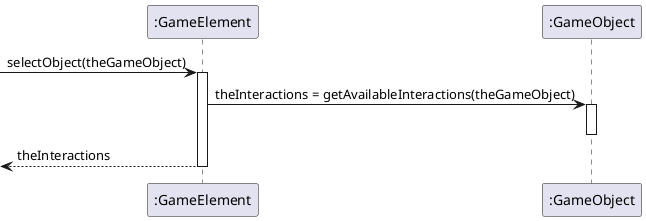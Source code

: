 @startuml
'https://plantuml.com/sequence-diagram

'User selects an object to interact with, system then
'returns what interactions are available for that object.
participant ":GameElement" as gameElement
'participant ":Scene" as scene
participant ":GameObject" as gameObject

[->gameElement : selectObject(theGameObject)
activate gameElement

gameElement -> gameObject : theInteractions = getAvailableInteractions(theGameObject)
activate gameObject
deactivate gameObject


[<--gameElement : theInteractions
deactivate gameElement


@enduml